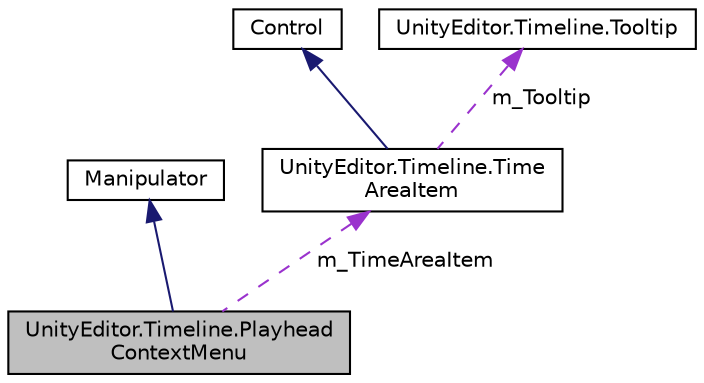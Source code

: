 digraph "UnityEditor.Timeline.PlayheadContextMenu"
{
 // LATEX_PDF_SIZE
  edge [fontname="Helvetica",fontsize="10",labelfontname="Helvetica",labelfontsize="10"];
  node [fontname="Helvetica",fontsize="10",shape=record];
  Node1 [label="UnityEditor.Timeline.Playhead\lContextMenu",height=0.2,width=0.4,color="black", fillcolor="grey75", style="filled", fontcolor="black",tooltip=" "];
  Node2 -> Node1 [dir="back",color="midnightblue",fontsize="10",style="solid",fontname="Helvetica"];
  Node2 [label="Manipulator",height=0.2,width=0.4,color="black", fillcolor="white", style="filled",URL="$class_unity_editor_1_1_timeline_1_1_manipulator.html",tooltip=" "];
  Node3 -> Node1 [dir="back",color="darkorchid3",fontsize="10",style="dashed",label=" m_TimeAreaItem" ,fontname="Helvetica"];
  Node3 [label="UnityEditor.Timeline.Time\lAreaItem",height=0.2,width=0.4,color="black", fillcolor="white", style="filled",URL="$class_unity_editor_1_1_timeline_1_1_time_area_item.html",tooltip=" "];
  Node4 -> Node3 [dir="back",color="midnightblue",fontsize="10",style="solid",fontname="Helvetica"];
  Node4 [label="Control",height=0.2,width=0.4,color="black", fillcolor="white", style="filled",URL="$class_unity_editor_1_1_timeline_1_1_control.html",tooltip=" "];
  Node5 -> Node3 [dir="back",color="darkorchid3",fontsize="10",style="dashed",label=" m_Tooltip" ,fontname="Helvetica"];
  Node5 [label="UnityEditor.Timeline.Tooltip",height=0.2,width=0.4,color="black", fillcolor="white", style="filled",URL="$class_unity_editor_1_1_timeline_1_1_tooltip.html",tooltip=" "];
}
